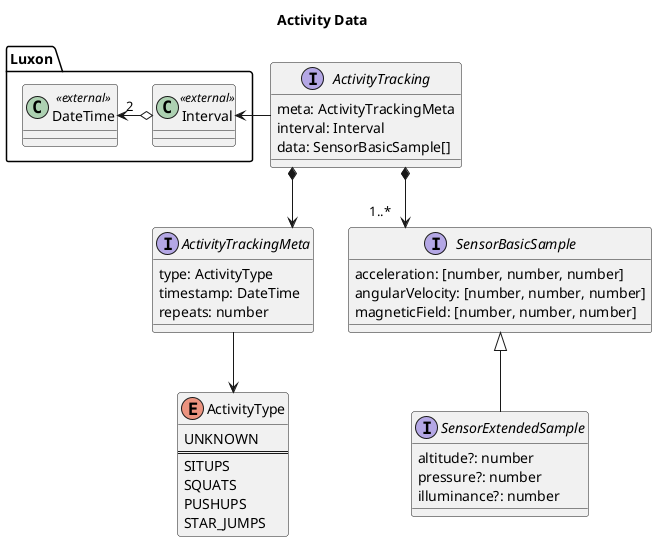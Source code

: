 @startuml ActivityData
title Activity Data
skinparam Linetype ortho

package Luxon {
  class DateTime <<external>>
  class Interval <<external>>

  Interval o-left-> "2" DateTime
}

enum ActivityType {
  UNKNOWN
  ==
  SITUPS
  SQUATS
  PUSHUPS
  STAR_JUMPS
}

interface ActivityTracking{
  meta: ActivityTrackingMeta
  interval: Interval
  data: SensorBasicSample[]
}

interface ActivityTrackingMeta{
  type: ActivityType
  timestamp: DateTime
  repeats: number
}


interface SensorBasicSample {
  acceleration: [number, number, number]
  angularVelocity: [number, number, number]
  magneticField: [number, number, number]
}

interface SensorExtendedSample extends SensorBasicSample {
  altitude?: number
  pressure?: number
  illuminance?: number
}

ActivityTrackingMeta --> ActivityType
ActivityTracking -> Interval
ActivityTracking  *--> "1..*" SensorBasicSample
ActivityTracking  *-->  ActivityTrackingMeta

@enduml
